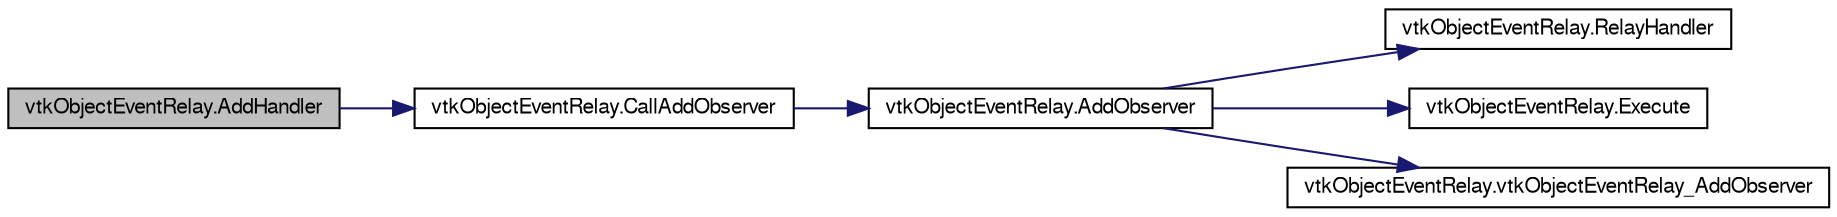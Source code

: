 digraph G
{
  bgcolor="transparent";
  edge [fontname="FreeSans",fontsize="10",labelfontname="FreeSans",labelfontsize="10"];
  node [fontname="FreeSans",fontsize="10",shape=record];
  rankdir="LR";
  Node1 [label="vtkObjectEventRelay.AddHandler",height=0.2,width=0.4,color="black", fillcolor="grey75", style="filled" fontcolor="black"];
  Node1 -> Node2 [color="midnightblue",fontsize="10",style="solid",fontname="FreeSans"];
  Node2 [label="vtkObjectEventRelay.CallAddObserver",height=0.2,width=0.4,color="black",URL="$classvtk_object_event_relay.html#acaf84d1c847a1261be7c2068af4b79de"];
  Node2 -> Node3 [color="midnightblue",fontsize="10",style="solid",fontname="FreeSans"];
  Node3 [label="vtkObjectEventRelay.AddObserver",height=0.2,width=0.4,color="black",URL="$classvtk_object_event_relay.html#a2082c7d1c7b4a9362c54fac1018a024e"];
  Node3 -> Node4 [color="midnightblue",fontsize="10",style="solid",fontname="FreeSans"];
  Node4 [label="vtkObjectEventRelay.RelayHandler",height=0.2,width=0.4,color="black",URL="$classvtk_object_event_relay.html#acbabca11f1e57d9f3b269c00c418b994",tooltip="Signature for method that vtkObject can call for VTK events."];
  Node3 -> Node5 [color="midnightblue",fontsize="10",style="solid",fontname="FreeSans"];
  Node5 [label="vtkObjectEventRelay.Execute",height=0.2,width=0.4,color="black",URL="$classvtk_object_event_relay.html#a0160764cf1acea5e7e782ce33fcca031",tooltip="Do not call directly. This method is called from VTK library code when InvokeEvent is called on a vtk..."];
  Node3 -> Node6 [color="midnightblue",fontsize="10",style="solid",fontname="FreeSans"];
  Node6 [label="vtkObjectEventRelay.vtkObjectEventRelay_AddObserver",height=0.2,width=0.4,color="black",URL="$classvtk_object_event_relay.html#ae01db545f4d5c18e8c86ae1b2cdaec6f"];
}
